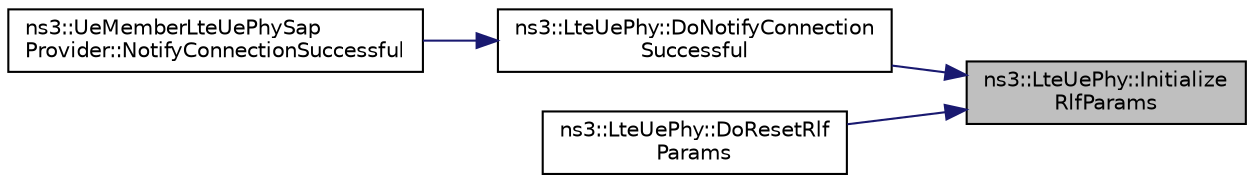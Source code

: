 digraph "ns3::LteUePhy::InitializeRlfParams"
{
 // LATEX_PDF_SIZE
  edge [fontname="Helvetica",fontsize="10",labelfontname="Helvetica",labelfontsize="10"];
  node [fontname="Helvetica",fontsize="10",shape=record];
  rankdir="RL";
  Node1 [label="ns3::LteUePhy::Initialize\lRlfParams",height=0.2,width=0.4,color="black", fillcolor="grey75", style="filled", fontcolor="black",tooltip="Initialize radio link failure parameters."];
  Node1 -> Node2 [dir="back",color="midnightblue",fontsize="10",style="solid",fontname="Helvetica"];
  Node2 [label="ns3::LteUePhy::DoNotifyConnection\lSuccessful",height=0.2,width=0.4,color="black", fillcolor="white", style="filled",URL="$classns3_1_1_lte_ue_phy.html#a2a678876ba74cc629d8cebf985022687",tooltip="Notify PHY about the successful RRC connection establishment."];
  Node2 -> Node3 [dir="back",color="midnightblue",fontsize="10",style="solid",fontname="Helvetica"];
  Node3 [label="ns3::UeMemberLteUePhySap\lProvider::NotifyConnectionSuccessful",height=0.2,width=0.4,color="black", fillcolor="white", style="filled",URL="$classns3_1_1_ue_member_lte_ue_phy_sap_provider.html#a991a34b52c8332a0a8713939fec28a72",tooltip="Notify PHY about the successful RRC connection establishment."];
  Node1 -> Node4 [dir="back",color="midnightblue",fontsize="10",style="solid",fontname="Helvetica"];
  Node4 [label="ns3::LteUePhy::DoResetRlf\lParams",height=0.2,width=0.4,color="black", fillcolor="white", style="filled",URL="$classns3_1_1_lte_ue_phy.html#a9a85298f392799f4b1fca7adf9054745",tooltip="Reset radio link failure parameters."];
}
